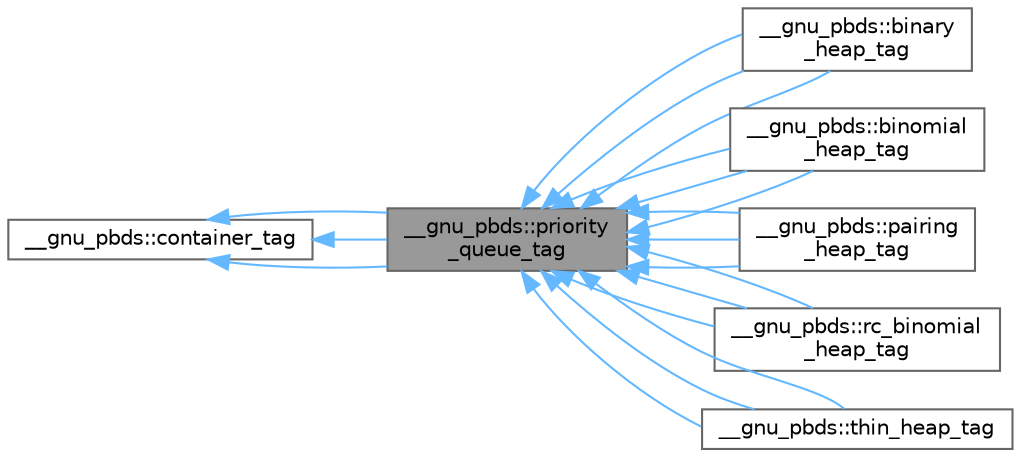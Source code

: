 digraph "__gnu_pbds::priority_queue_tag"
{
 // LATEX_PDF_SIZE
  bgcolor="transparent";
  edge [fontname=Helvetica,fontsize=10,labelfontname=Helvetica,labelfontsize=10];
  node [fontname=Helvetica,fontsize=10,shape=box,height=0.2,width=0.4];
  rankdir="LR";
  Node1 [id="Node000001",label="__gnu_pbds::priority\l_queue_tag",height=0.2,width=0.4,color="gray40", fillcolor="grey60", style="filled", fontcolor="black",tooltip="Basic priority-queue."];
  Node2 -> Node1 [id="edge1_Node000001_Node000002",dir="back",color="steelblue1",style="solid",tooltip=" "];
  Node2 [id="Node000002",label="__gnu_pbds::container_tag",height=0.2,width=0.4,color="gray40", fillcolor="white", style="filled",URL="$struct____gnu__pbds_1_1container__tag.html",tooltip="Base data structure tag."];
  Node2 -> Node1 [id="edge2_Node000001_Node000002",dir="back",color="steelblue1",style="solid",tooltip=" "];
  Node2 -> Node1 [id="edge3_Node000001_Node000002",dir="back",color="steelblue1",style="solid",tooltip=" "];
  Node1 -> Node3 [id="edge4_Node000001_Node000003",dir="back",color="steelblue1",style="solid",tooltip=" "];
  Node3 [id="Node000003",label="__gnu_pbds::binary\l_heap_tag",height=0.2,width=0.4,color="gray40", fillcolor="white", style="filled",URL="$struct____gnu__pbds_1_1binary__heap__tag.html",tooltip="Binary-heap (array-based)."];
  Node1 -> Node3 [id="edge5_Node000001_Node000003",dir="back",color="steelblue1",style="solid",tooltip=" "];
  Node1 -> Node3 [id="edge6_Node000001_Node000003",dir="back",color="steelblue1",style="solid",tooltip=" "];
  Node1 -> Node4 [id="edge7_Node000001_Node000004",dir="back",color="steelblue1",style="solid",tooltip=" "];
  Node4 [id="Node000004",label="__gnu_pbds::binomial\l_heap_tag",height=0.2,width=0.4,color="gray40", fillcolor="white", style="filled",URL="$struct____gnu__pbds_1_1binomial__heap__tag.html",tooltip="Binomial-heap."];
  Node1 -> Node4 [id="edge8_Node000001_Node000004",dir="back",color="steelblue1",style="solid",tooltip=" "];
  Node1 -> Node4 [id="edge9_Node000001_Node000004",dir="back",color="steelblue1",style="solid",tooltip=" "];
  Node1 -> Node5 [id="edge10_Node000001_Node000005",dir="back",color="steelblue1",style="solid",tooltip=" "];
  Node5 [id="Node000005",label="__gnu_pbds::pairing\l_heap_tag",height=0.2,width=0.4,color="gray40", fillcolor="white", style="filled",URL="$struct____gnu__pbds_1_1pairing__heap__tag.html",tooltip="Pairing-heap."];
  Node1 -> Node5 [id="edge11_Node000001_Node000005",dir="back",color="steelblue1",style="solid",tooltip=" "];
  Node1 -> Node5 [id="edge12_Node000001_Node000005",dir="back",color="steelblue1",style="solid",tooltip=" "];
  Node1 -> Node6 [id="edge13_Node000001_Node000006",dir="back",color="steelblue1",style="solid",tooltip=" "];
  Node6 [id="Node000006",label="__gnu_pbds::rc_binomial\l_heap_tag",height=0.2,width=0.4,color="gray40", fillcolor="white", style="filled",URL="$struct____gnu__pbds_1_1rc__binomial__heap__tag.html",tooltip="Redundant-counter binomial-heap."];
  Node1 -> Node6 [id="edge14_Node000001_Node000006",dir="back",color="steelblue1",style="solid",tooltip=" "];
  Node1 -> Node6 [id="edge15_Node000001_Node000006",dir="back",color="steelblue1",style="solid",tooltip=" "];
  Node1 -> Node7 [id="edge16_Node000001_Node000007",dir="back",color="steelblue1",style="solid",tooltip=" "];
  Node7 [id="Node000007",label="__gnu_pbds::thin_heap_tag",height=0.2,width=0.4,color="gray40", fillcolor="white", style="filled",URL="$struct____gnu__pbds_1_1thin__heap__tag.html",tooltip="Thin heap."];
  Node1 -> Node7 [id="edge17_Node000001_Node000007",dir="back",color="steelblue1",style="solid",tooltip=" "];
  Node1 -> Node7 [id="edge18_Node000001_Node000007",dir="back",color="steelblue1",style="solid",tooltip=" "];
}
